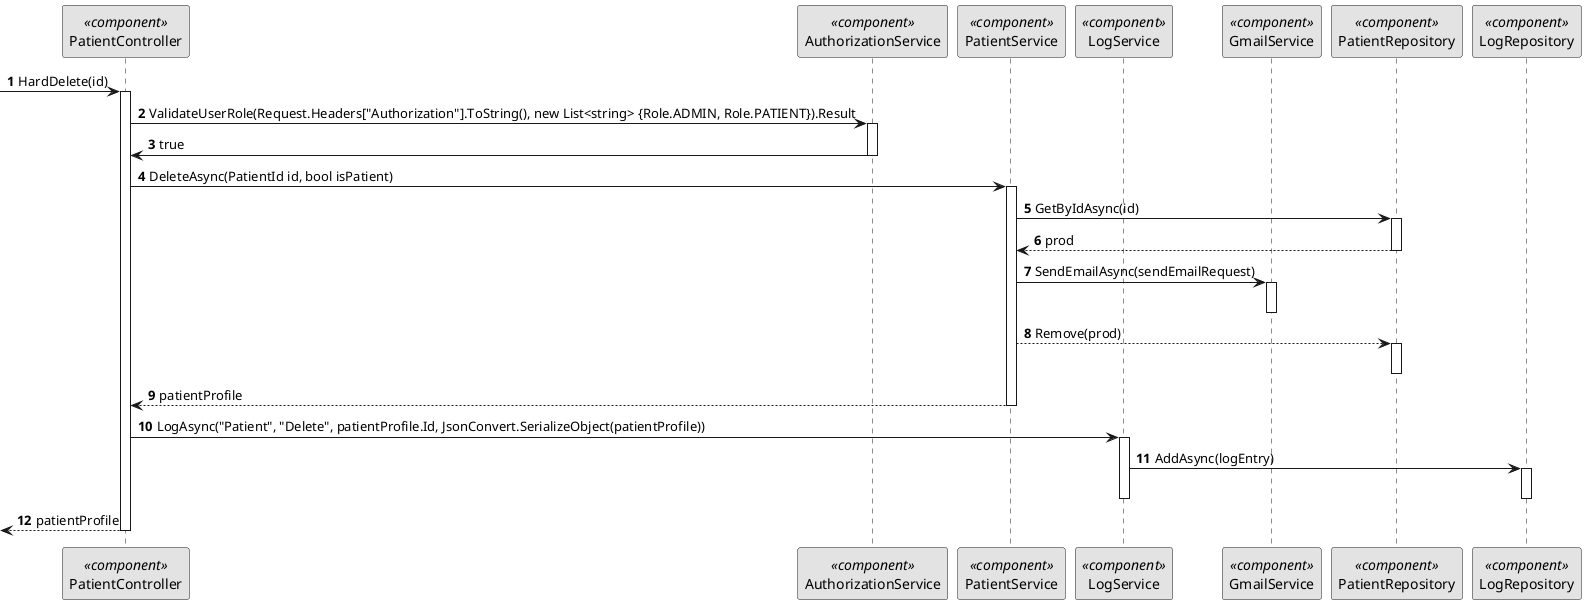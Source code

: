 @startuml 5.1.3
skinparam monochrome true
skinparam packageStyle rectangle
skinparam shadowing false

autonumber

participant "PatientController" as CTRL <<component>>
participant "AuthorizationService" as ASERV <<component>>
participant "PatientService" as SERV <<component>>
participant "LogService" as LSERV <<component>>
participant "GmailService" as GSERV <<component>>
participant "PatientRepository" as REPO <<component>>
participant "LogRepository" as LREPO <<component>>





 -> CTRL: HardDelete(id)
activate CTRL
CTRL -> ASERV: ValidateUserRole(Request.Headers["Authorization"].ToString(), new List<string> {Role.ADMIN, Role.PATIENT}).Result
activate ASERV
ASERV -> CTRL : true
deactivate ASERV
CTRL -> SERV: DeleteAsync(PatientId id, bool isPatient)
activate SERV

SERV -> REPO: GetByIdAsync(id)
activate REPO
REPO --> SERV: prod
deactivate REPO
SERV -> GSERV: SendEmailAsync(sendEmailRequest)
activate GSERV
deactivate GSERV
SERV --> REPO : Remove(prod)
activate REPO
deactivate REPO

SERV --> CTRL: patientProfile
deactivate SERV
CTRL -> LSERV: LogAsync("Patient", "Delete", patientProfile.Id, JsonConvert.SerializeObject(patientProfile))
activate LSERV
LSERV -> LREPO : AddAsync(logEntry)
activate LREPO
deactivate LREPO
deactivate LSERV



<-- CTRL: patientProfile
deactivate CTRL



@enduml